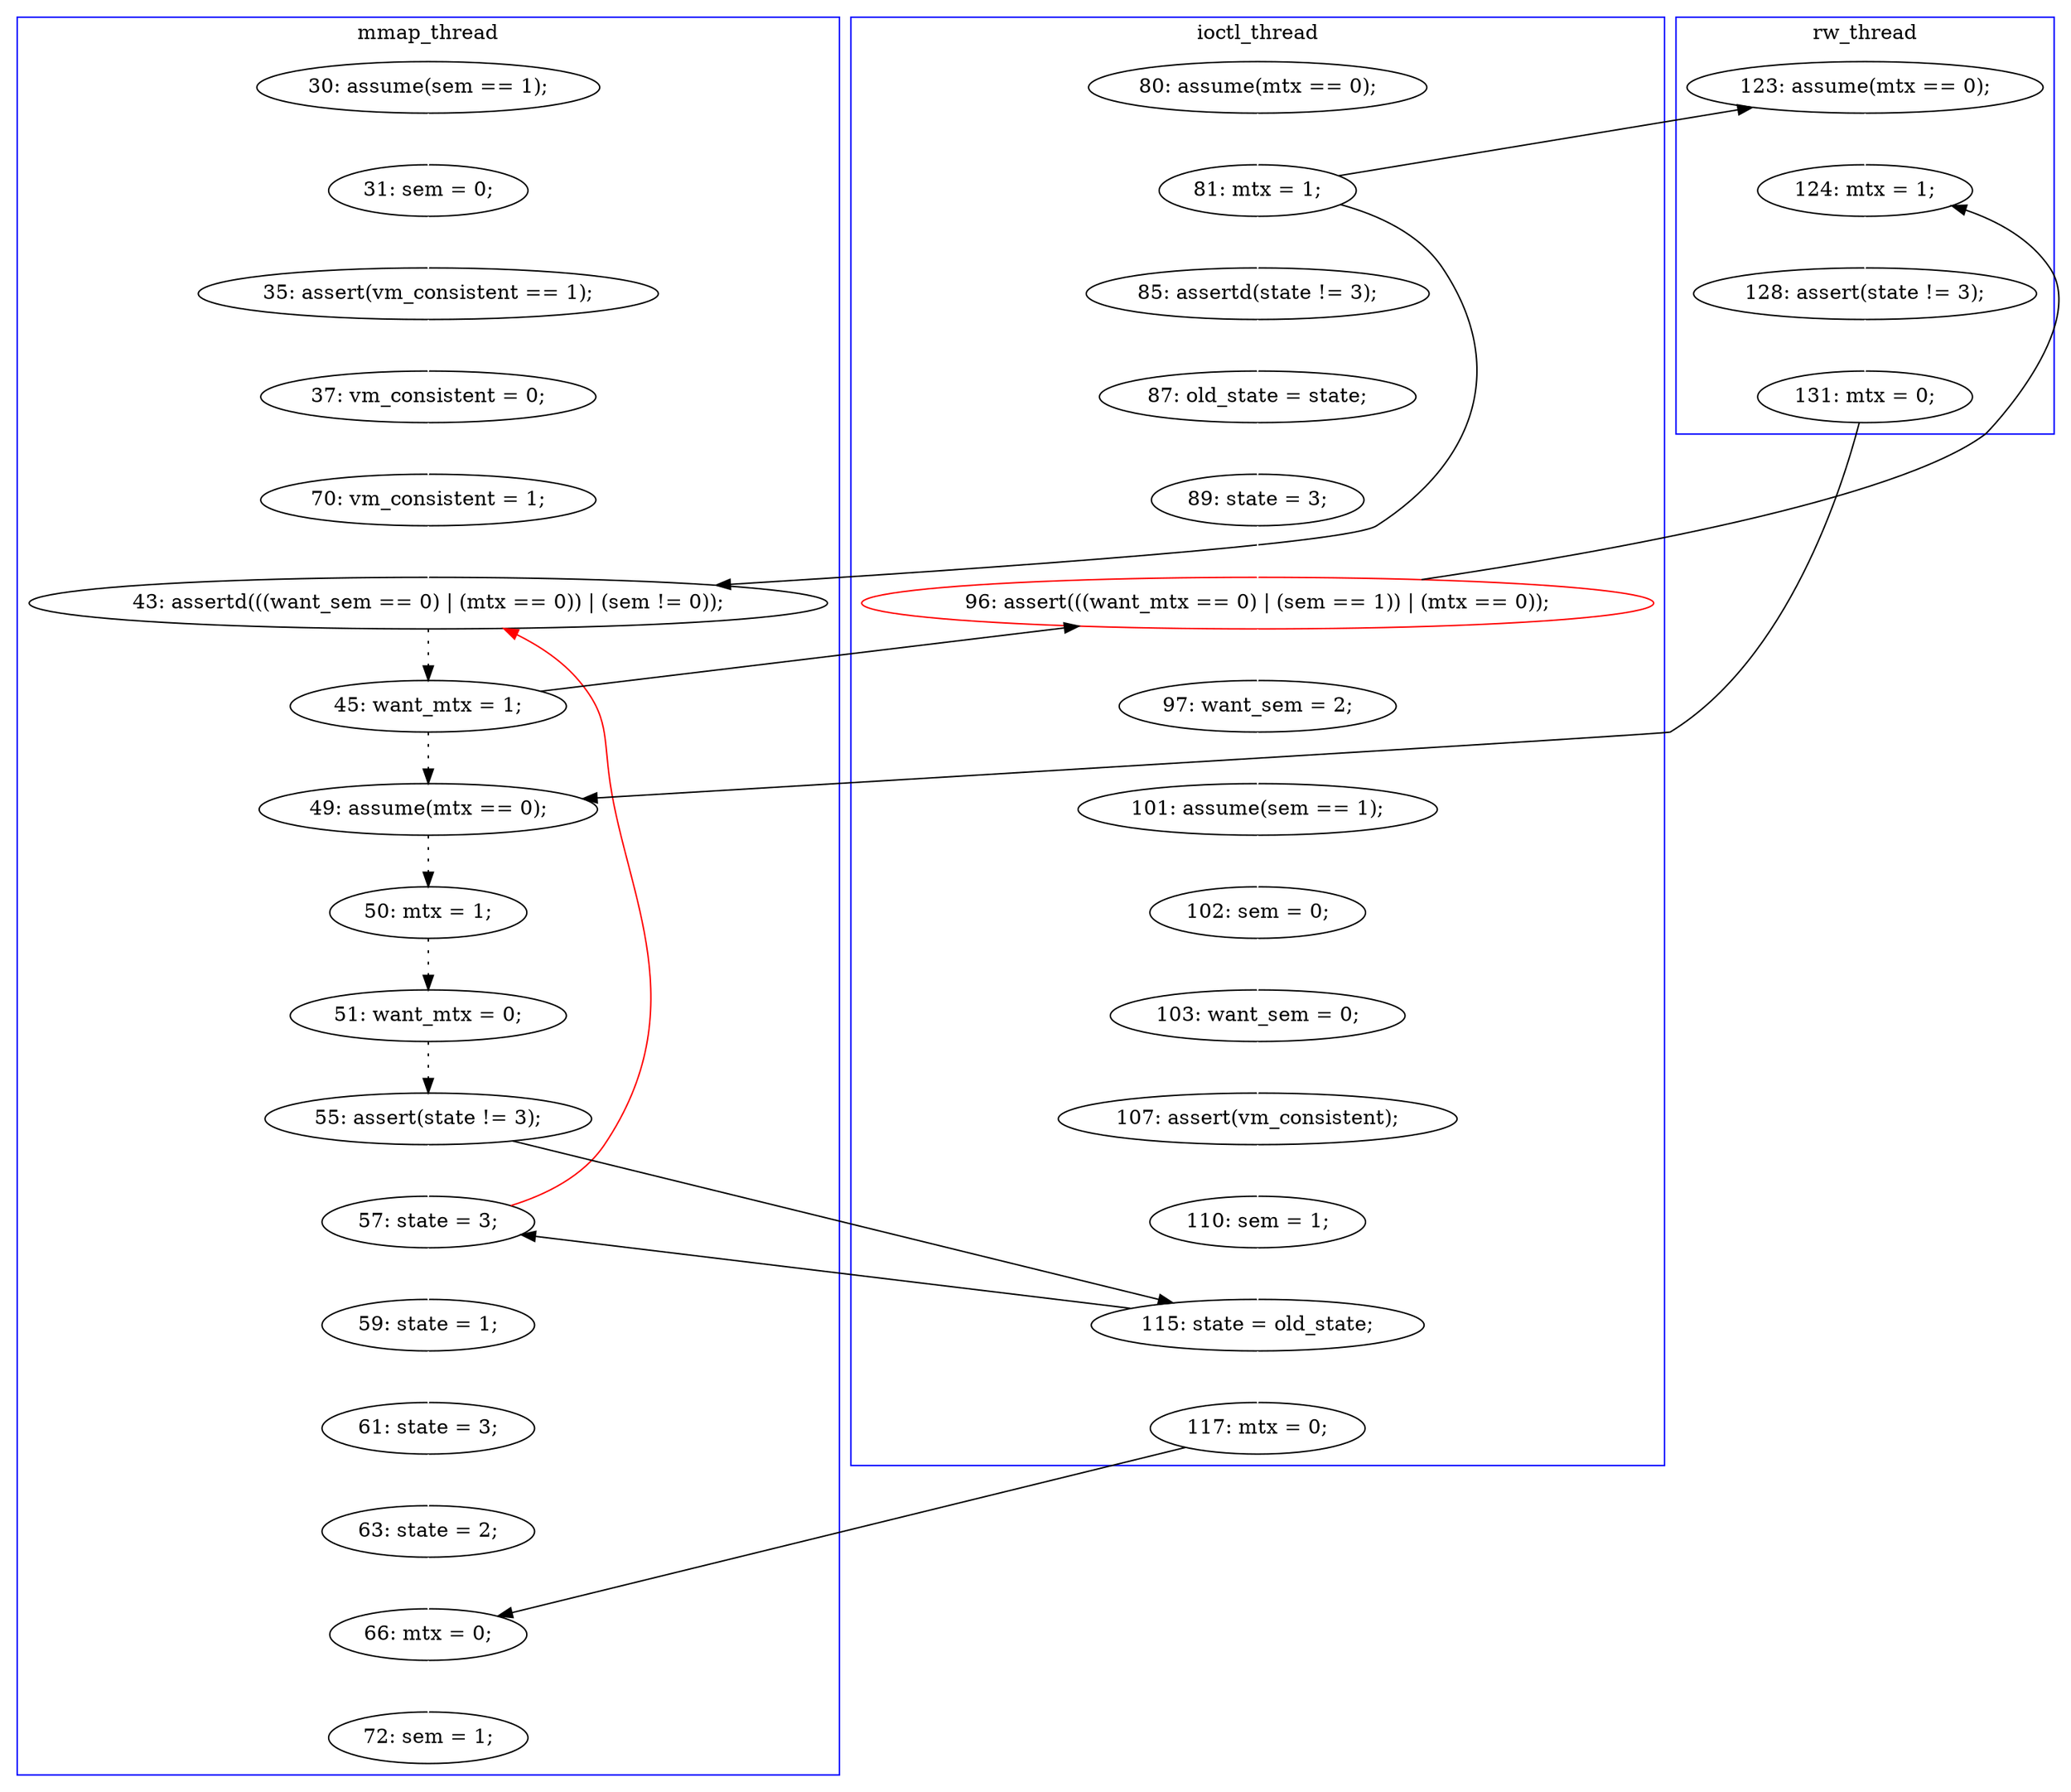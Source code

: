 digraph Counterexample {
	26 -> 29 [color = black, style = solid, constraint = false]
	17 -> 18 [color = white, style = solid]
	19 -> 20 [color = white, style = solid]
	36 -> 39 [color = white, style = solid]
	51 -> 53 [color = white, style = solid]
	33 -> 34 [color = black, style = dotted]
	40 -> 41 [color = white, style = solid]
	24 -> 26 [color = white, style = solid]
	44 -> 47 [color = black, style = solid, constraint = false]
	29 -> 30 [color = white, style = solid]
	42 -> 43 [color = white, style = solid]
	41 -> 42 [color = white, style = solid]
	21 -> 32 [color = black, style = dotted]
	13 -> 14 [color = white, style = solid]
	18 -> 22 [color = white, style = solid]
	20 -> 21 [color = black, style = dotted]
	18 -> 28 [color = black, style = solid, constraint = false]
	30 -> 31 [color = white, style = solid]
	12 -> 13 [color = white, style = solid]
	21 -> 26 [color = black, style = solid, constraint = false]
	16 -> 19 [color = white, style = solid]
	34 -> 38 [color = black, style = dotted]
	26 -> 36 [color = white, style = solid]
	50 -> 51 [color = white, style = solid]
	14 -> 16 [color = white, style = solid]
	28 -> 29 [color = white, style = solid]
	22 -> 23 [color = white, style = solid]
	32 -> 33 [color = black, style = dotted]
	23 -> 24 [color = white, style = solid]
	39 -> 40 [color = white, style = solid]
	47 -> 48 [color = white, style = solid]
	18 -> 20 [color = black, style = solid, constraint = false]
	48 -> 49 [color = white, style = solid]
	43 -> 44 [color = white, style = solid]
	45 -> 51 [color = black, style = solid, constraint = false]
	44 -> 45 [color = white, style = solid]
	38 -> 47 [color = white, style = solid]
	38 -> 44 [color = black, style = solid, constraint = false]
	47 -> 20 [color = red, style = solid, constraint = false]
	49 -> 50 [color = white, style = solid]
	31 -> 32 [color = black, style = solid, constraint = false]
	subgraph cluster2 {
		label = ioctl_thread
		color = blue
		36  [label = "97: want_sem = 2;"]
		41  [label = "103: want_sem = 0;"]
		17  [label = "80: assume(mtx == 0);"]
		44  [label = "115: state = old_state;"]
		26  [label = "96: assert(((want_mtx == 0) | (sem == 1)) | (mtx == 0));", color = red]
		43  [label = "110: sem = 1;"]
		45  [label = "117: mtx = 0;"]
		24  [label = "89: state = 3;"]
		40  [label = "102: sem = 0;"]
		42  [label = "107: assert(vm_consistent);"]
		39  [label = "101: assume(sem == 1);"]
		23  [label = "87: old_state = state;"]
		18  [label = "81: mtx = 1;"]
		22  [label = "85: assertd(state != 3);"]
	}
	subgraph cluster1 {
		label = mmap_thread
		color = blue
		21  [label = "45: want_mtx = 1;"]
		38  [label = "55: assert(state != 3);"]
		19  [label = "70: vm_consistent = 1;"]
		14  [label = "35: assert(vm_consistent == 1);"]
		32  [label = "49: assume(mtx == 0);"]
		47  [label = "57: state = 3;"]
		51  [label = "66: mtx = 0;"]
		12  [label = "30: assume(sem == 1);"]
		20  [label = "43: assertd(((want_sem == 0) | (mtx == 0)) | (sem != 0));"]
		34  [label = "51: want_mtx = 0;"]
		16  [label = "37: vm_consistent = 0;"]
		49  [label = "61: state = 3;"]
		13  [label = "31: sem = 0;"]
		33  [label = "50: mtx = 1;"]
		50  [label = "63: state = 2;"]
		53  [label = "72: sem = 1;"]
		48  [label = "59: state = 1;"]
	}
	subgraph cluster3 {
		label = rw_thread
		color = blue
		29  [label = "124: mtx = 1;"]
		28  [label = "123: assume(mtx == 0);"]
		30  [label = "128: assert(state != 3);"]
		31  [label = "131: mtx = 0;"]
	}
}